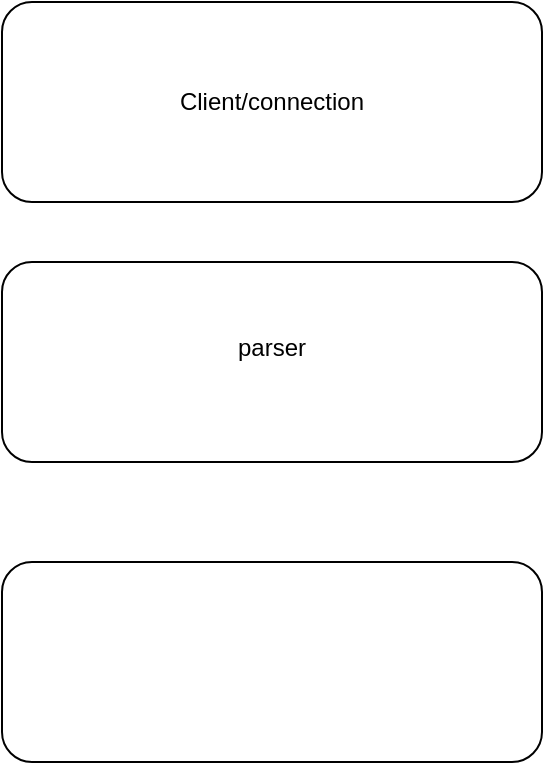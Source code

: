 <mxfile version="24.7.1" type="github">
  <diagram name="Page-1" id="HTGVn_PXLQs0EhQis62C">
    <mxGraphModel dx="2200" dy="858" grid="1" gridSize="10" guides="1" tooltips="1" connect="1" arrows="1" fold="1" page="1" pageScale="1" pageWidth="850" pageHeight="1100" math="0" shadow="0">
      <root>
        <mxCell id="0" />
        <mxCell id="1" parent="0" />
        <mxCell id="ddBhrEXD95CljHeboRX5-2" value="Client/connection" style="rounded=1;whiteSpace=wrap;html=1;" vertex="1" parent="1">
          <mxGeometry x="280" y="180" width="270" height="100" as="geometry" />
        </mxCell>
        <mxCell id="ddBhrEXD95CljHeboRX5-3" value="parser&lt;div&gt;&lt;br&gt;&lt;/div&gt;" style="rounded=1;whiteSpace=wrap;html=1;" vertex="1" parent="1">
          <mxGeometry x="280" y="310" width="270" height="100" as="geometry" />
        </mxCell>
        <mxCell id="ddBhrEXD95CljHeboRX5-4" value="" style="rounded=1;whiteSpace=wrap;html=1;" vertex="1" parent="1">
          <mxGeometry x="280" y="460" width="270" height="100" as="geometry" />
        </mxCell>
      </root>
    </mxGraphModel>
  </diagram>
</mxfile>

